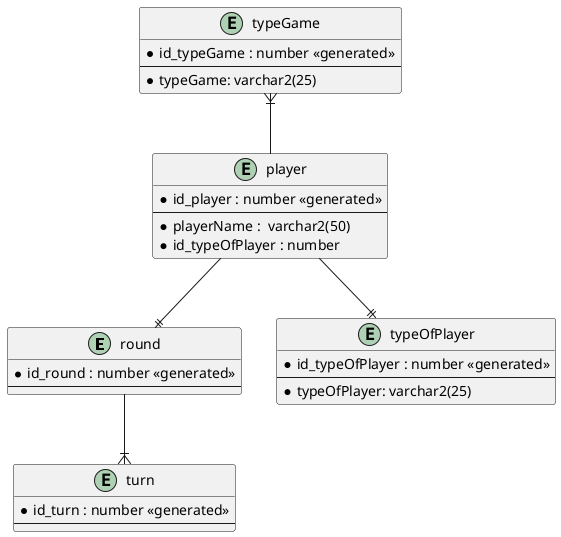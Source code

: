 @startuml VocabularyLogicModelMain

entity round {
    * id_round : number <<generated>>
    --
}
entity turn
{
    * id_turn : number <<generated>>
    --
}
entity player
{
    * id_player : number <<generated>>
    --
    * playerName :  varchar2(50)
    * id_typeOfPlayer : number
}
entity typeOfPlayer {
    * id_typeOfPlayer : number <<generated>>
    --
    * typeOfPlayer: varchar2(25)
}


entity typeGame
{
     * id_typeGame : number <<generated>>
    --
    * typeGame: varchar2(25)
}

player -up-|{ typeGame
round -down-|{ turn
player --|| round
player --|| typeOfPlayer
@enduml